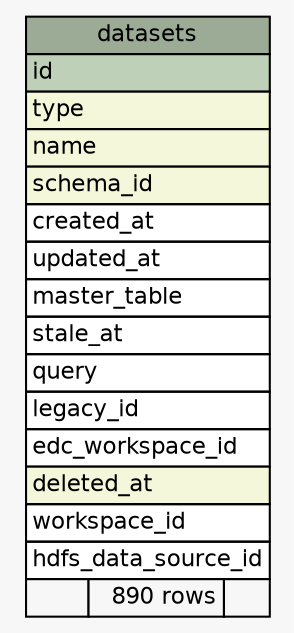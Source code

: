 // dot 2.36.0 on Mac OS X 10.10
// SchemaSpy rev 590
digraph "datasets" {
  graph [
    rankdir="RL"
    bgcolor="#f7f7f7"
    nodesep="0.18"
    ranksep="0.46"
    fontname="Helvetica"
    fontsize="11"
  ];
  node [
    fontname="Helvetica"
    fontsize="11"
    shape="plaintext"
  ];
  edge [
    arrowsize="0.8"
  ];
  "datasets" [
    label=<
    <TABLE BORDER="0" CELLBORDER="1" CELLSPACING="0" BGCOLOR="#ffffff">
      <TR><TD COLSPAN="3" BGCOLOR="#9bab96" ALIGN="CENTER">datasets</TD></TR>
      <TR><TD PORT="id" COLSPAN="3" BGCOLOR="#bed1b8" ALIGN="LEFT">id</TD></TR>
      <TR><TD PORT="type" COLSPAN="3" BGCOLOR="#f4f7da" ALIGN="LEFT">type</TD></TR>
      <TR><TD PORT="name" COLSPAN="3" BGCOLOR="#f4f7da" ALIGN="LEFT">name</TD></TR>
      <TR><TD PORT="schema_id" COLSPAN="3" BGCOLOR="#f4f7da" ALIGN="LEFT">schema_id</TD></TR>
      <TR><TD PORT="created_at" COLSPAN="3" ALIGN="LEFT">created_at</TD></TR>
      <TR><TD PORT="updated_at" COLSPAN="3" ALIGN="LEFT">updated_at</TD></TR>
      <TR><TD PORT="master_table" COLSPAN="3" ALIGN="LEFT">master_table</TD></TR>
      <TR><TD PORT="stale_at" COLSPAN="3" ALIGN="LEFT">stale_at</TD></TR>
      <TR><TD PORT="query" COLSPAN="3" ALIGN="LEFT">query</TD></TR>
      <TR><TD PORT="legacy_id" COLSPAN="3" ALIGN="LEFT">legacy_id</TD></TR>
      <TR><TD PORT="edc_workspace_id" COLSPAN="3" ALIGN="LEFT">edc_workspace_id</TD></TR>
      <TR><TD PORT="deleted_at" COLSPAN="3" BGCOLOR="#f4f7da" ALIGN="LEFT">deleted_at</TD></TR>
      <TR><TD PORT="workspace_id" COLSPAN="3" ALIGN="LEFT">workspace_id</TD></TR>
      <TR><TD PORT="hdfs_data_source_id" COLSPAN="3" ALIGN="LEFT">hdfs_data_source_id</TD></TR>
      <TR><TD ALIGN="LEFT" BGCOLOR="#f7f7f7">  </TD><TD ALIGN="RIGHT" BGCOLOR="#f7f7f7">890 rows</TD><TD ALIGN="RIGHT" BGCOLOR="#f7f7f7">  </TD></TR>
    </TABLE>>
    URL="tables/datasets.html"
    tooltip="datasets"
  ];
}
